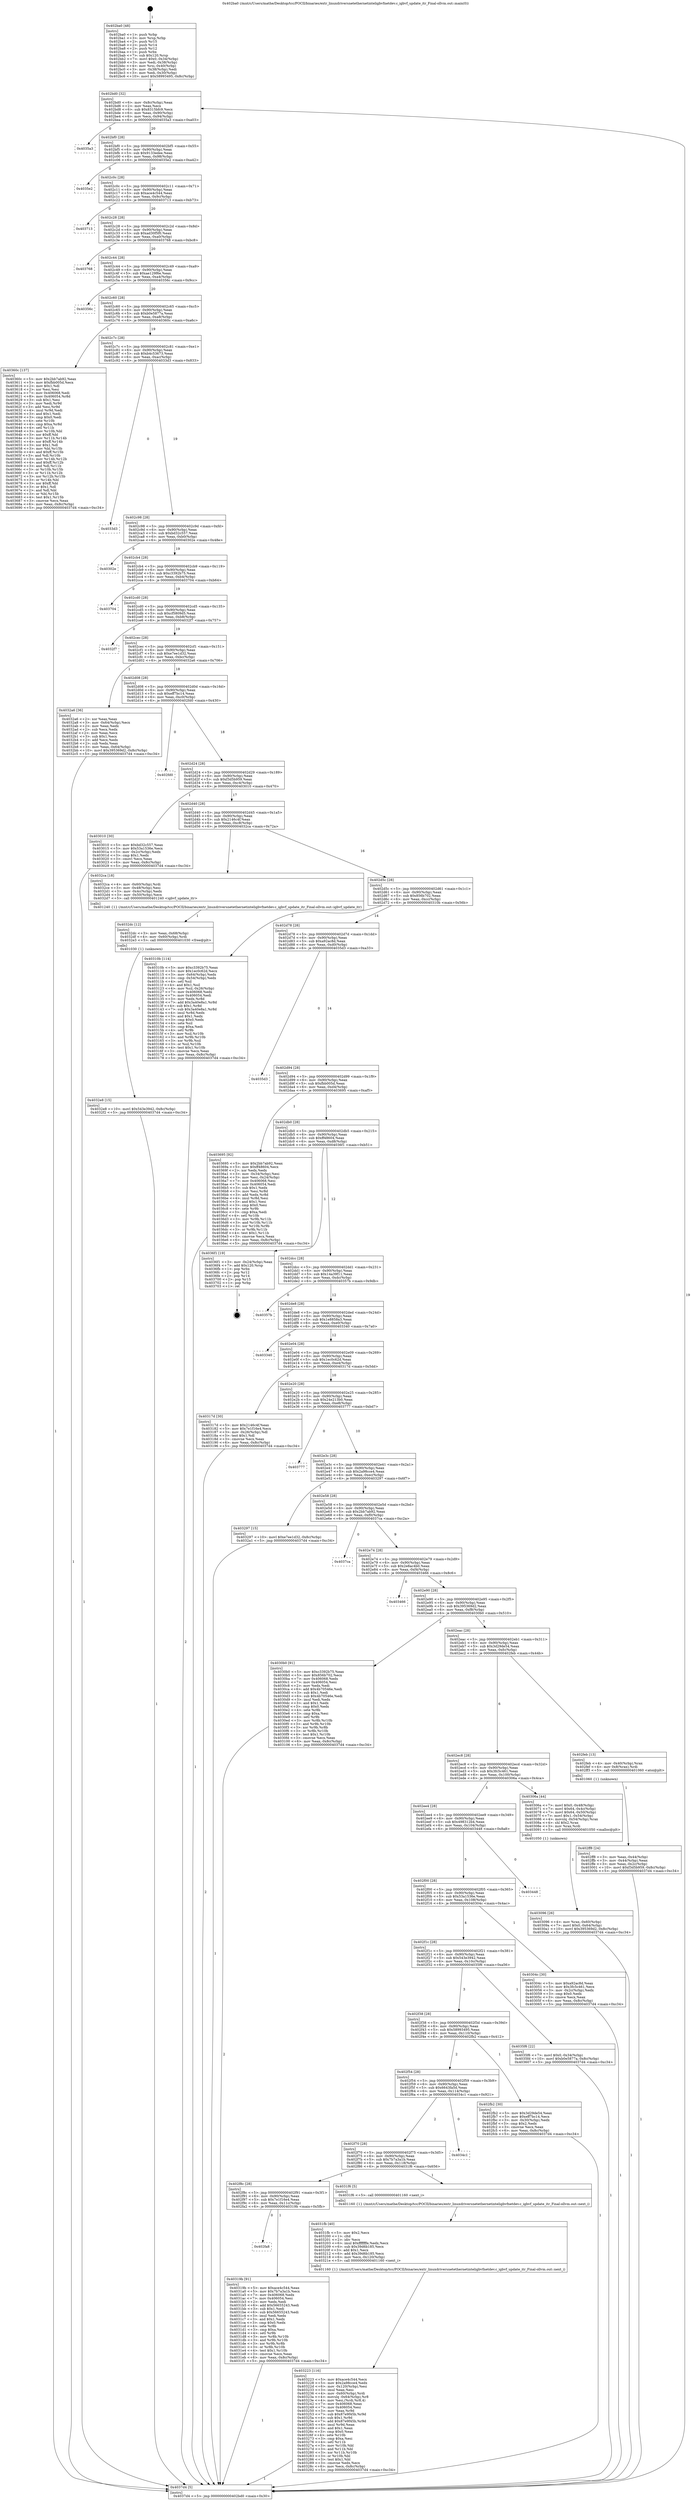digraph "0x402ba0" {
  label = "0x402ba0 (/mnt/c/Users/mathe/Desktop/tcc/POCII/binaries/extr_linuxdriversnetethernetinteligbvfnetdev.c_igbvf_update_itr_Final-ollvm.out::main(0))"
  labelloc = "t"
  node[shape=record]

  Entry [label="",width=0.3,height=0.3,shape=circle,fillcolor=black,style=filled]
  "0x402bd0" [label="{
     0x402bd0 [32]\l
     | [instrs]\l
     &nbsp;&nbsp;0x402bd0 \<+6\>: mov -0x8c(%rbp),%eax\l
     &nbsp;&nbsp;0x402bd6 \<+2\>: mov %eax,%ecx\l
     &nbsp;&nbsp;0x402bd8 \<+6\>: sub $0x8315bfc9,%ecx\l
     &nbsp;&nbsp;0x402bde \<+6\>: mov %eax,-0x90(%rbp)\l
     &nbsp;&nbsp;0x402be4 \<+6\>: mov %ecx,-0x94(%rbp)\l
     &nbsp;&nbsp;0x402bea \<+6\>: je 00000000004035a3 \<main+0xa03\>\l
  }"]
  "0x4035a3" [label="{
     0x4035a3\l
  }", style=dashed]
  "0x402bf0" [label="{
     0x402bf0 [28]\l
     | [instrs]\l
     &nbsp;&nbsp;0x402bf0 \<+5\>: jmp 0000000000402bf5 \<main+0x55\>\l
     &nbsp;&nbsp;0x402bf5 \<+6\>: mov -0x90(%rbp),%eax\l
     &nbsp;&nbsp;0x402bfb \<+5\>: sub $0x9133edee,%eax\l
     &nbsp;&nbsp;0x402c00 \<+6\>: mov %eax,-0x98(%rbp)\l
     &nbsp;&nbsp;0x402c06 \<+6\>: je 00000000004035e2 \<main+0xa42\>\l
  }"]
  Exit [label="",width=0.3,height=0.3,shape=circle,fillcolor=black,style=filled,peripheries=2]
  "0x4035e2" [label="{
     0x4035e2\l
  }", style=dashed]
  "0x402c0c" [label="{
     0x402c0c [28]\l
     | [instrs]\l
     &nbsp;&nbsp;0x402c0c \<+5\>: jmp 0000000000402c11 \<main+0x71\>\l
     &nbsp;&nbsp;0x402c11 \<+6\>: mov -0x90(%rbp),%eax\l
     &nbsp;&nbsp;0x402c17 \<+5\>: sub $0xace4c544,%eax\l
     &nbsp;&nbsp;0x402c1c \<+6\>: mov %eax,-0x9c(%rbp)\l
     &nbsp;&nbsp;0x402c22 \<+6\>: je 0000000000403713 \<main+0xb73\>\l
  }"]
  "0x4032e8" [label="{
     0x4032e8 [15]\l
     | [instrs]\l
     &nbsp;&nbsp;0x4032e8 \<+10\>: movl $0x543e3942,-0x8c(%rbp)\l
     &nbsp;&nbsp;0x4032f2 \<+5\>: jmp 00000000004037d4 \<main+0xc34\>\l
  }"]
  "0x403713" [label="{
     0x403713\l
  }", style=dashed]
  "0x402c28" [label="{
     0x402c28 [28]\l
     | [instrs]\l
     &nbsp;&nbsp;0x402c28 \<+5\>: jmp 0000000000402c2d \<main+0x8d\>\l
     &nbsp;&nbsp;0x402c2d \<+6\>: mov -0x90(%rbp),%eax\l
     &nbsp;&nbsp;0x402c33 \<+5\>: sub $0xad30f5f0,%eax\l
     &nbsp;&nbsp;0x402c38 \<+6\>: mov %eax,-0xa0(%rbp)\l
     &nbsp;&nbsp;0x402c3e \<+6\>: je 0000000000403768 \<main+0xbc8\>\l
  }"]
  "0x4032dc" [label="{
     0x4032dc [12]\l
     | [instrs]\l
     &nbsp;&nbsp;0x4032dc \<+3\>: mov %eax,-0x68(%rbp)\l
     &nbsp;&nbsp;0x4032df \<+4\>: mov -0x60(%rbp),%rdi\l
     &nbsp;&nbsp;0x4032e3 \<+5\>: call 0000000000401030 \<free@plt\>\l
     | [calls]\l
     &nbsp;&nbsp;0x401030 \{1\} (unknown)\l
  }"]
  "0x403768" [label="{
     0x403768\l
  }", style=dashed]
  "0x402c44" [label="{
     0x402c44 [28]\l
     | [instrs]\l
     &nbsp;&nbsp;0x402c44 \<+5\>: jmp 0000000000402c49 \<main+0xa9\>\l
     &nbsp;&nbsp;0x402c49 \<+6\>: mov -0x90(%rbp),%eax\l
     &nbsp;&nbsp;0x402c4f \<+5\>: sub $0xae129f6e,%eax\l
     &nbsp;&nbsp;0x402c54 \<+6\>: mov %eax,-0xa4(%rbp)\l
     &nbsp;&nbsp;0x402c5a \<+6\>: je 000000000040356c \<main+0x9cc\>\l
  }"]
  "0x403223" [label="{
     0x403223 [116]\l
     | [instrs]\l
     &nbsp;&nbsp;0x403223 \<+5\>: mov $0xace4c544,%ecx\l
     &nbsp;&nbsp;0x403228 \<+5\>: mov $0x2a98cce4,%edx\l
     &nbsp;&nbsp;0x40322d \<+6\>: mov -0x120(%rbp),%esi\l
     &nbsp;&nbsp;0x403233 \<+3\>: imul %eax,%esi\l
     &nbsp;&nbsp;0x403236 \<+4\>: mov -0x60(%rbp),%rdi\l
     &nbsp;&nbsp;0x40323a \<+4\>: movslq -0x64(%rbp),%r8\l
     &nbsp;&nbsp;0x40323e \<+4\>: mov %esi,(%rdi,%r8,4)\l
     &nbsp;&nbsp;0x403242 \<+7\>: mov 0x406068,%eax\l
     &nbsp;&nbsp;0x403249 \<+7\>: mov 0x406054,%esi\l
     &nbsp;&nbsp;0x403250 \<+3\>: mov %eax,%r9d\l
     &nbsp;&nbsp;0x403253 \<+7\>: sub $0x87e9f45b,%r9d\l
     &nbsp;&nbsp;0x40325a \<+4\>: sub $0x1,%r9d\l
     &nbsp;&nbsp;0x40325e \<+7\>: add $0x87e9f45b,%r9d\l
     &nbsp;&nbsp;0x403265 \<+4\>: imul %r9d,%eax\l
     &nbsp;&nbsp;0x403269 \<+3\>: and $0x1,%eax\l
     &nbsp;&nbsp;0x40326c \<+3\>: cmp $0x0,%eax\l
     &nbsp;&nbsp;0x40326f \<+4\>: sete %r10b\l
     &nbsp;&nbsp;0x403273 \<+3\>: cmp $0xa,%esi\l
     &nbsp;&nbsp;0x403276 \<+4\>: setl %r11b\l
     &nbsp;&nbsp;0x40327a \<+3\>: mov %r10b,%bl\l
     &nbsp;&nbsp;0x40327d \<+3\>: and %r11b,%bl\l
     &nbsp;&nbsp;0x403280 \<+3\>: xor %r11b,%r10b\l
     &nbsp;&nbsp;0x403283 \<+3\>: or %r10b,%bl\l
     &nbsp;&nbsp;0x403286 \<+3\>: test $0x1,%bl\l
     &nbsp;&nbsp;0x403289 \<+3\>: cmovne %edx,%ecx\l
     &nbsp;&nbsp;0x40328c \<+6\>: mov %ecx,-0x8c(%rbp)\l
     &nbsp;&nbsp;0x403292 \<+5\>: jmp 00000000004037d4 \<main+0xc34\>\l
  }"]
  "0x40356c" [label="{
     0x40356c\l
  }", style=dashed]
  "0x402c60" [label="{
     0x402c60 [28]\l
     | [instrs]\l
     &nbsp;&nbsp;0x402c60 \<+5\>: jmp 0000000000402c65 \<main+0xc5\>\l
     &nbsp;&nbsp;0x402c65 \<+6\>: mov -0x90(%rbp),%eax\l
     &nbsp;&nbsp;0x402c6b \<+5\>: sub $0xb0e5877a,%eax\l
     &nbsp;&nbsp;0x402c70 \<+6\>: mov %eax,-0xa8(%rbp)\l
     &nbsp;&nbsp;0x402c76 \<+6\>: je 000000000040360c \<main+0xa6c\>\l
  }"]
  "0x4031fb" [label="{
     0x4031fb [40]\l
     | [instrs]\l
     &nbsp;&nbsp;0x4031fb \<+5\>: mov $0x2,%ecx\l
     &nbsp;&nbsp;0x403200 \<+1\>: cltd\l
     &nbsp;&nbsp;0x403201 \<+2\>: idiv %ecx\l
     &nbsp;&nbsp;0x403203 \<+6\>: imul $0xfffffffe,%edx,%ecx\l
     &nbsp;&nbsp;0x403209 \<+6\>: sub $0x39d6b185,%ecx\l
     &nbsp;&nbsp;0x40320f \<+3\>: add $0x1,%ecx\l
     &nbsp;&nbsp;0x403212 \<+6\>: add $0x39d6b185,%ecx\l
     &nbsp;&nbsp;0x403218 \<+6\>: mov %ecx,-0x120(%rbp)\l
     &nbsp;&nbsp;0x40321e \<+5\>: call 0000000000401160 \<next_i\>\l
     | [calls]\l
     &nbsp;&nbsp;0x401160 \{1\} (/mnt/c/Users/mathe/Desktop/tcc/POCII/binaries/extr_linuxdriversnetethernetinteligbvfnetdev.c_igbvf_update_itr_Final-ollvm.out::next_i)\l
  }"]
  "0x40360c" [label="{
     0x40360c [137]\l
     | [instrs]\l
     &nbsp;&nbsp;0x40360c \<+5\>: mov $0x2bb7ab92,%eax\l
     &nbsp;&nbsp;0x403611 \<+5\>: mov $0xfbb005d,%ecx\l
     &nbsp;&nbsp;0x403616 \<+2\>: mov $0x1,%dl\l
     &nbsp;&nbsp;0x403618 \<+2\>: xor %esi,%esi\l
     &nbsp;&nbsp;0x40361a \<+7\>: mov 0x406068,%edi\l
     &nbsp;&nbsp;0x403621 \<+8\>: mov 0x406054,%r8d\l
     &nbsp;&nbsp;0x403629 \<+3\>: sub $0x1,%esi\l
     &nbsp;&nbsp;0x40362c \<+3\>: mov %edi,%r9d\l
     &nbsp;&nbsp;0x40362f \<+3\>: add %esi,%r9d\l
     &nbsp;&nbsp;0x403632 \<+4\>: imul %r9d,%edi\l
     &nbsp;&nbsp;0x403636 \<+3\>: and $0x1,%edi\l
     &nbsp;&nbsp;0x403639 \<+3\>: cmp $0x0,%edi\l
     &nbsp;&nbsp;0x40363c \<+4\>: sete %r10b\l
     &nbsp;&nbsp;0x403640 \<+4\>: cmp $0xa,%r8d\l
     &nbsp;&nbsp;0x403644 \<+4\>: setl %r11b\l
     &nbsp;&nbsp;0x403648 \<+3\>: mov %r10b,%bl\l
     &nbsp;&nbsp;0x40364b \<+3\>: xor $0xff,%bl\l
     &nbsp;&nbsp;0x40364e \<+3\>: mov %r11b,%r14b\l
     &nbsp;&nbsp;0x403651 \<+4\>: xor $0xff,%r14b\l
     &nbsp;&nbsp;0x403655 \<+3\>: xor $0x1,%dl\l
     &nbsp;&nbsp;0x403658 \<+3\>: mov %bl,%r15b\l
     &nbsp;&nbsp;0x40365b \<+4\>: and $0xff,%r15b\l
     &nbsp;&nbsp;0x40365f \<+3\>: and %dl,%r10b\l
     &nbsp;&nbsp;0x403662 \<+3\>: mov %r14b,%r12b\l
     &nbsp;&nbsp;0x403665 \<+4\>: and $0xff,%r12b\l
     &nbsp;&nbsp;0x403669 \<+3\>: and %dl,%r11b\l
     &nbsp;&nbsp;0x40366c \<+3\>: or %r10b,%r15b\l
     &nbsp;&nbsp;0x40366f \<+3\>: or %r11b,%r12b\l
     &nbsp;&nbsp;0x403672 \<+3\>: xor %r12b,%r15b\l
     &nbsp;&nbsp;0x403675 \<+3\>: or %r14b,%bl\l
     &nbsp;&nbsp;0x403678 \<+3\>: xor $0xff,%bl\l
     &nbsp;&nbsp;0x40367b \<+3\>: or $0x1,%dl\l
     &nbsp;&nbsp;0x40367e \<+2\>: and %dl,%bl\l
     &nbsp;&nbsp;0x403680 \<+3\>: or %bl,%r15b\l
     &nbsp;&nbsp;0x403683 \<+4\>: test $0x1,%r15b\l
     &nbsp;&nbsp;0x403687 \<+3\>: cmovne %ecx,%eax\l
     &nbsp;&nbsp;0x40368a \<+6\>: mov %eax,-0x8c(%rbp)\l
     &nbsp;&nbsp;0x403690 \<+5\>: jmp 00000000004037d4 \<main+0xc34\>\l
  }"]
  "0x402c7c" [label="{
     0x402c7c [28]\l
     | [instrs]\l
     &nbsp;&nbsp;0x402c7c \<+5\>: jmp 0000000000402c81 \<main+0xe1\>\l
     &nbsp;&nbsp;0x402c81 \<+6\>: mov -0x90(%rbp),%eax\l
     &nbsp;&nbsp;0x402c87 \<+5\>: sub $0xb4c53673,%eax\l
     &nbsp;&nbsp;0x402c8c \<+6\>: mov %eax,-0xac(%rbp)\l
     &nbsp;&nbsp;0x402c92 \<+6\>: je 00000000004033d3 \<main+0x833\>\l
  }"]
  "0x402fa8" [label="{
     0x402fa8\l
  }", style=dashed]
  "0x4033d3" [label="{
     0x4033d3\l
  }", style=dashed]
  "0x402c98" [label="{
     0x402c98 [28]\l
     | [instrs]\l
     &nbsp;&nbsp;0x402c98 \<+5\>: jmp 0000000000402c9d \<main+0xfd\>\l
     &nbsp;&nbsp;0x402c9d \<+6\>: mov -0x90(%rbp),%eax\l
     &nbsp;&nbsp;0x402ca3 \<+5\>: sub $0xbd32c557,%eax\l
     &nbsp;&nbsp;0x402ca8 \<+6\>: mov %eax,-0xb0(%rbp)\l
     &nbsp;&nbsp;0x402cae \<+6\>: je 000000000040302e \<main+0x48e\>\l
  }"]
  "0x40319b" [label="{
     0x40319b [91]\l
     | [instrs]\l
     &nbsp;&nbsp;0x40319b \<+5\>: mov $0xace4c544,%eax\l
     &nbsp;&nbsp;0x4031a0 \<+5\>: mov $0x7b7a3a1b,%ecx\l
     &nbsp;&nbsp;0x4031a5 \<+7\>: mov 0x406068,%edx\l
     &nbsp;&nbsp;0x4031ac \<+7\>: mov 0x406054,%esi\l
     &nbsp;&nbsp;0x4031b3 \<+2\>: mov %edx,%edi\l
     &nbsp;&nbsp;0x4031b5 \<+6\>: add $0x56655243,%edi\l
     &nbsp;&nbsp;0x4031bb \<+3\>: sub $0x1,%edi\l
     &nbsp;&nbsp;0x4031be \<+6\>: sub $0x56655243,%edi\l
     &nbsp;&nbsp;0x4031c4 \<+3\>: imul %edi,%edx\l
     &nbsp;&nbsp;0x4031c7 \<+3\>: and $0x1,%edx\l
     &nbsp;&nbsp;0x4031ca \<+3\>: cmp $0x0,%edx\l
     &nbsp;&nbsp;0x4031cd \<+4\>: sete %r8b\l
     &nbsp;&nbsp;0x4031d1 \<+3\>: cmp $0xa,%esi\l
     &nbsp;&nbsp;0x4031d4 \<+4\>: setl %r9b\l
     &nbsp;&nbsp;0x4031d8 \<+3\>: mov %r8b,%r10b\l
     &nbsp;&nbsp;0x4031db \<+3\>: and %r9b,%r10b\l
     &nbsp;&nbsp;0x4031de \<+3\>: xor %r9b,%r8b\l
     &nbsp;&nbsp;0x4031e1 \<+3\>: or %r8b,%r10b\l
     &nbsp;&nbsp;0x4031e4 \<+4\>: test $0x1,%r10b\l
     &nbsp;&nbsp;0x4031e8 \<+3\>: cmovne %ecx,%eax\l
     &nbsp;&nbsp;0x4031eb \<+6\>: mov %eax,-0x8c(%rbp)\l
     &nbsp;&nbsp;0x4031f1 \<+5\>: jmp 00000000004037d4 \<main+0xc34\>\l
  }"]
  "0x40302e" [label="{
     0x40302e\l
  }", style=dashed]
  "0x402cb4" [label="{
     0x402cb4 [28]\l
     | [instrs]\l
     &nbsp;&nbsp;0x402cb4 \<+5\>: jmp 0000000000402cb9 \<main+0x119\>\l
     &nbsp;&nbsp;0x402cb9 \<+6\>: mov -0x90(%rbp),%eax\l
     &nbsp;&nbsp;0x402cbf \<+5\>: sub $0xc3392b75,%eax\l
     &nbsp;&nbsp;0x402cc4 \<+6\>: mov %eax,-0xb4(%rbp)\l
     &nbsp;&nbsp;0x402cca \<+6\>: je 0000000000403704 \<main+0xb64\>\l
  }"]
  "0x402f8c" [label="{
     0x402f8c [28]\l
     | [instrs]\l
     &nbsp;&nbsp;0x402f8c \<+5\>: jmp 0000000000402f91 \<main+0x3f1\>\l
     &nbsp;&nbsp;0x402f91 \<+6\>: mov -0x90(%rbp),%eax\l
     &nbsp;&nbsp;0x402f97 \<+5\>: sub $0x7e1f16e4,%eax\l
     &nbsp;&nbsp;0x402f9c \<+6\>: mov %eax,-0x11c(%rbp)\l
     &nbsp;&nbsp;0x402fa2 \<+6\>: je 000000000040319b \<main+0x5fb\>\l
  }"]
  "0x403704" [label="{
     0x403704\l
  }", style=dashed]
  "0x402cd0" [label="{
     0x402cd0 [28]\l
     | [instrs]\l
     &nbsp;&nbsp;0x402cd0 \<+5\>: jmp 0000000000402cd5 \<main+0x135\>\l
     &nbsp;&nbsp;0x402cd5 \<+6\>: mov -0x90(%rbp),%eax\l
     &nbsp;&nbsp;0x402cdb \<+5\>: sub $0xcf5809d5,%eax\l
     &nbsp;&nbsp;0x402ce0 \<+6\>: mov %eax,-0xb8(%rbp)\l
     &nbsp;&nbsp;0x402ce6 \<+6\>: je 00000000004032f7 \<main+0x757\>\l
  }"]
  "0x4031f6" [label="{
     0x4031f6 [5]\l
     | [instrs]\l
     &nbsp;&nbsp;0x4031f6 \<+5\>: call 0000000000401160 \<next_i\>\l
     | [calls]\l
     &nbsp;&nbsp;0x401160 \{1\} (/mnt/c/Users/mathe/Desktop/tcc/POCII/binaries/extr_linuxdriversnetethernetinteligbvfnetdev.c_igbvf_update_itr_Final-ollvm.out::next_i)\l
  }"]
  "0x4032f7" [label="{
     0x4032f7\l
  }", style=dashed]
  "0x402cec" [label="{
     0x402cec [28]\l
     | [instrs]\l
     &nbsp;&nbsp;0x402cec \<+5\>: jmp 0000000000402cf1 \<main+0x151\>\l
     &nbsp;&nbsp;0x402cf1 \<+6\>: mov -0x90(%rbp),%eax\l
     &nbsp;&nbsp;0x402cf7 \<+5\>: sub $0xe7ee1d32,%eax\l
     &nbsp;&nbsp;0x402cfc \<+6\>: mov %eax,-0xbc(%rbp)\l
     &nbsp;&nbsp;0x402d02 \<+6\>: je 00000000004032a6 \<main+0x706\>\l
  }"]
  "0x402f70" [label="{
     0x402f70 [28]\l
     | [instrs]\l
     &nbsp;&nbsp;0x402f70 \<+5\>: jmp 0000000000402f75 \<main+0x3d5\>\l
     &nbsp;&nbsp;0x402f75 \<+6\>: mov -0x90(%rbp),%eax\l
     &nbsp;&nbsp;0x402f7b \<+5\>: sub $0x7b7a3a1b,%eax\l
     &nbsp;&nbsp;0x402f80 \<+6\>: mov %eax,-0x118(%rbp)\l
     &nbsp;&nbsp;0x402f86 \<+6\>: je 00000000004031f6 \<main+0x656\>\l
  }"]
  "0x4032a6" [label="{
     0x4032a6 [36]\l
     | [instrs]\l
     &nbsp;&nbsp;0x4032a6 \<+2\>: xor %eax,%eax\l
     &nbsp;&nbsp;0x4032a8 \<+3\>: mov -0x64(%rbp),%ecx\l
     &nbsp;&nbsp;0x4032ab \<+2\>: mov %eax,%edx\l
     &nbsp;&nbsp;0x4032ad \<+2\>: sub %ecx,%edx\l
     &nbsp;&nbsp;0x4032af \<+2\>: mov %eax,%ecx\l
     &nbsp;&nbsp;0x4032b1 \<+3\>: sub $0x1,%ecx\l
     &nbsp;&nbsp;0x4032b4 \<+2\>: add %ecx,%edx\l
     &nbsp;&nbsp;0x4032b6 \<+2\>: sub %edx,%eax\l
     &nbsp;&nbsp;0x4032b8 \<+3\>: mov %eax,-0x64(%rbp)\l
     &nbsp;&nbsp;0x4032bb \<+10\>: movl $0x395369d2,-0x8c(%rbp)\l
     &nbsp;&nbsp;0x4032c5 \<+5\>: jmp 00000000004037d4 \<main+0xc34\>\l
  }"]
  "0x402d08" [label="{
     0x402d08 [28]\l
     | [instrs]\l
     &nbsp;&nbsp;0x402d08 \<+5\>: jmp 0000000000402d0d \<main+0x16d\>\l
     &nbsp;&nbsp;0x402d0d \<+6\>: mov -0x90(%rbp),%eax\l
     &nbsp;&nbsp;0x402d13 \<+5\>: sub $0xeff7bc14,%eax\l
     &nbsp;&nbsp;0x402d18 \<+6\>: mov %eax,-0xc0(%rbp)\l
     &nbsp;&nbsp;0x402d1e \<+6\>: je 0000000000402fd0 \<main+0x430\>\l
  }"]
  "0x4034c1" [label="{
     0x4034c1\l
  }", style=dashed]
  "0x402fd0" [label="{
     0x402fd0\l
  }", style=dashed]
  "0x402d24" [label="{
     0x402d24 [28]\l
     | [instrs]\l
     &nbsp;&nbsp;0x402d24 \<+5\>: jmp 0000000000402d29 \<main+0x189\>\l
     &nbsp;&nbsp;0x402d29 \<+6\>: mov -0x90(%rbp),%eax\l
     &nbsp;&nbsp;0x402d2f \<+5\>: sub $0xf3d5b959,%eax\l
     &nbsp;&nbsp;0x402d34 \<+6\>: mov %eax,-0xc4(%rbp)\l
     &nbsp;&nbsp;0x402d3a \<+6\>: je 0000000000403010 \<main+0x470\>\l
  }"]
  "0x403096" [label="{
     0x403096 [26]\l
     | [instrs]\l
     &nbsp;&nbsp;0x403096 \<+4\>: mov %rax,-0x60(%rbp)\l
     &nbsp;&nbsp;0x40309a \<+7\>: movl $0x0,-0x64(%rbp)\l
     &nbsp;&nbsp;0x4030a1 \<+10\>: movl $0x395369d2,-0x8c(%rbp)\l
     &nbsp;&nbsp;0x4030ab \<+5\>: jmp 00000000004037d4 \<main+0xc34\>\l
  }"]
  "0x403010" [label="{
     0x403010 [30]\l
     | [instrs]\l
     &nbsp;&nbsp;0x403010 \<+5\>: mov $0xbd32c557,%eax\l
     &nbsp;&nbsp;0x403015 \<+5\>: mov $0x53a1536e,%ecx\l
     &nbsp;&nbsp;0x40301a \<+3\>: mov -0x2c(%rbp),%edx\l
     &nbsp;&nbsp;0x40301d \<+3\>: cmp $0x1,%edx\l
     &nbsp;&nbsp;0x403020 \<+3\>: cmovl %ecx,%eax\l
     &nbsp;&nbsp;0x403023 \<+6\>: mov %eax,-0x8c(%rbp)\l
     &nbsp;&nbsp;0x403029 \<+5\>: jmp 00000000004037d4 \<main+0xc34\>\l
  }"]
  "0x402d40" [label="{
     0x402d40 [28]\l
     | [instrs]\l
     &nbsp;&nbsp;0x402d40 \<+5\>: jmp 0000000000402d45 \<main+0x1a5\>\l
     &nbsp;&nbsp;0x402d45 \<+6\>: mov -0x90(%rbp),%eax\l
     &nbsp;&nbsp;0x402d4b \<+5\>: sub $0x2146c4f,%eax\l
     &nbsp;&nbsp;0x402d50 \<+6\>: mov %eax,-0xc8(%rbp)\l
     &nbsp;&nbsp;0x402d56 \<+6\>: je 00000000004032ca \<main+0x72a\>\l
  }"]
  "0x402ff8" [label="{
     0x402ff8 [24]\l
     | [instrs]\l
     &nbsp;&nbsp;0x402ff8 \<+3\>: mov %eax,-0x44(%rbp)\l
     &nbsp;&nbsp;0x402ffb \<+3\>: mov -0x44(%rbp),%eax\l
     &nbsp;&nbsp;0x402ffe \<+3\>: mov %eax,-0x2c(%rbp)\l
     &nbsp;&nbsp;0x403001 \<+10\>: movl $0xf3d5b959,-0x8c(%rbp)\l
     &nbsp;&nbsp;0x40300b \<+5\>: jmp 00000000004037d4 \<main+0xc34\>\l
  }"]
  "0x4032ca" [label="{
     0x4032ca [18]\l
     | [instrs]\l
     &nbsp;&nbsp;0x4032ca \<+4\>: mov -0x60(%rbp),%rdi\l
     &nbsp;&nbsp;0x4032ce \<+3\>: mov -0x48(%rbp),%esi\l
     &nbsp;&nbsp;0x4032d1 \<+3\>: mov -0x4c(%rbp),%edx\l
     &nbsp;&nbsp;0x4032d4 \<+3\>: mov -0x50(%rbp),%ecx\l
     &nbsp;&nbsp;0x4032d7 \<+5\>: call 0000000000401240 \<igbvf_update_itr\>\l
     | [calls]\l
     &nbsp;&nbsp;0x401240 \{1\} (/mnt/c/Users/mathe/Desktop/tcc/POCII/binaries/extr_linuxdriversnetethernetinteligbvfnetdev.c_igbvf_update_itr_Final-ollvm.out::igbvf_update_itr)\l
  }"]
  "0x402d5c" [label="{
     0x402d5c [28]\l
     | [instrs]\l
     &nbsp;&nbsp;0x402d5c \<+5\>: jmp 0000000000402d61 \<main+0x1c1\>\l
     &nbsp;&nbsp;0x402d61 \<+6\>: mov -0x90(%rbp),%eax\l
     &nbsp;&nbsp;0x402d67 \<+5\>: sub $0x856b702,%eax\l
     &nbsp;&nbsp;0x402d6c \<+6\>: mov %eax,-0xcc(%rbp)\l
     &nbsp;&nbsp;0x402d72 \<+6\>: je 000000000040310b \<main+0x56b\>\l
  }"]
  "0x402ba0" [label="{
     0x402ba0 [48]\l
     | [instrs]\l
     &nbsp;&nbsp;0x402ba0 \<+1\>: push %rbp\l
     &nbsp;&nbsp;0x402ba1 \<+3\>: mov %rsp,%rbp\l
     &nbsp;&nbsp;0x402ba4 \<+2\>: push %r15\l
     &nbsp;&nbsp;0x402ba6 \<+2\>: push %r14\l
     &nbsp;&nbsp;0x402ba8 \<+2\>: push %r12\l
     &nbsp;&nbsp;0x402baa \<+1\>: push %rbx\l
     &nbsp;&nbsp;0x402bab \<+7\>: sub $0x120,%rsp\l
     &nbsp;&nbsp;0x402bb2 \<+7\>: movl $0x0,-0x34(%rbp)\l
     &nbsp;&nbsp;0x402bb9 \<+3\>: mov %edi,-0x38(%rbp)\l
     &nbsp;&nbsp;0x402bbc \<+4\>: mov %rsi,-0x40(%rbp)\l
     &nbsp;&nbsp;0x402bc0 \<+3\>: mov -0x38(%rbp),%edi\l
     &nbsp;&nbsp;0x402bc3 \<+3\>: mov %edi,-0x30(%rbp)\l
     &nbsp;&nbsp;0x402bc6 \<+10\>: movl $0x58993495,-0x8c(%rbp)\l
  }"]
  "0x40310b" [label="{
     0x40310b [114]\l
     | [instrs]\l
     &nbsp;&nbsp;0x40310b \<+5\>: mov $0xc3392b75,%eax\l
     &nbsp;&nbsp;0x403110 \<+5\>: mov $0x1ec0c62d,%ecx\l
     &nbsp;&nbsp;0x403115 \<+3\>: mov -0x64(%rbp),%edx\l
     &nbsp;&nbsp;0x403118 \<+3\>: cmp -0x54(%rbp),%edx\l
     &nbsp;&nbsp;0x40311b \<+4\>: setl %sil\l
     &nbsp;&nbsp;0x40311f \<+4\>: and $0x1,%sil\l
     &nbsp;&nbsp;0x403123 \<+4\>: mov %sil,-0x26(%rbp)\l
     &nbsp;&nbsp;0x403127 \<+7\>: mov 0x406068,%edx\l
     &nbsp;&nbsp;0x40312e \<+7\>: mov 0x406054,%edi\l
     &nbsp;&nbsp;0x403135 \<+3\>: mov %edx,%r8d\l
     &nbsp;&nbsp;0x403138 \<+7\>: add $0x3a40e8a1,%r8d\l
     &nbsp;&nbsp;0x40313f \<+4\>: sub $0x1,%r8d\l
     &nbsp;&nbsp;0x403143 \<+7\>: sub $0x3a40e8a1,%r8d\l
     &nbsp;&nbsp;0x40314a \<+4\>: imul %r8d,%edx\l
     &nbsp;&nbsp;0x40314e \<+3\>: and $0x1,%edx\l
     &nbsp;&nbsp;0x403151 \<+3\>: cmp $0x0,%edx\l
     &nbsp;&nbsp;0x403154 \<+4\>: sete %sil\l
     &nbsp;&nbsp;0x403158 \<+3\>: cmp $0xa,%edi\l
     &nbsp;&nbsp;0x40315b \<+4\>: setl %r9b\l
     &nbsp;&nbsp;0x40315f \<+3\>: mov %sil,%r10b\l
     &nbsp;&nbsp;0x403162 \<+3\>: and %r9b,%r10b\l
     &nbsp;&nbsp;0x403165 \<+3\>: xor %r9b,%sil\l
     &nbsp;&nbsp;0x403168 \<+3\>: or %sil,%r10b\l
     &nbsp;&nbsp;0x40316b \<+4\>: test $0x1,%r10b\l
     &nbsp;&nbsp;0x40316f \<+3\>: cmovne %ecx,%eax\l
     &nbsp;&nbsp;0x403172 \<+6\>: mov %eax,-0x8c(%rbp)\l
     &nbsp;&nbsp;0x403178 \<+5\>: jmp 00000000004037d4 \<main+0xc34\>\l
  }"]
  "0x402d78" [label="{
     0x402d78 [28]\l
     | [instrs]\l
     &nbsp;&nbsp;0x402d78 \<+5\>: jmp 0000000000402d7d \<main+0x1dd\>\l
     &nbsp;&nbsp;0x402d7d \<+6\>: mov -0x90(%rbp),%eax\l
     &nbsp;&nbsp;0x402d83 \<+5\>: sub $0xa92ac8d,%eax\l
     &nbsp;&nbsp;0x402d88 \<+6\>: mov %eax,-0xd0(%rbp)\l
     &nbsp;&nbsp;0x402d8e \<+6\>: je 00000000004035d3 \<main+0xa33\>\l
  }"]
  "0x4037d4" [label="{
     0x4037d4 [5]\l
     | [instrs]\l
     &nbsp;&nbsp;0x4037d4 \<+5\>: jmp 0000000000402bd0 \<main+0x30\>\l
  }"]
  "0x4035d3" [label="{
     0x4035d3\l
  }", style=dashed]
  "0x402d94" [label="{
     0x402d94 [28]\l
     | [instrs]\l
     &nbsp;&nbsp;0x402d94 \<+5\>: jmp 0000000000402d99 \<main+0x1f9\>\l
     &nbsp;&nbsp;0x402d99 \<+6\>: mov -0x90(%rbp),%eax\l
     &nbsp;&nbsp;0x402d9f \<+5\>: sub $0xfbb005d,%eax\l
     &nbsp;&nbsp;0x402da4 \<+6\>: mov %eax,-0xd4(%rbp)\l
     &nbsp;&nbsp;0x402daa \<+6\>: je 0000000000403695 \<main+0xaf5\>\l
  }"]
  "0x402f54" [label="{
     0x402f54 [28]\l
     | [instrs]\l
     &nbsp;&nbsp;0x402f54 \<+5\>: jmp 0000000000402f59 \<main+0x3b9\>\l
     &nbsp;&nbsp;0x402f59 \<+6\>: mov -0x90(%rbp),%eax\l
     &nbsp;&nbsp;0x402f5f \<+5\>: sub $0x6643fa5d,%eax\l
     &nbsp;&nbsp;0x402f64 \<+6\>: mov %eax,-0x114(%rbp)\l
     &nbsp;&nbsp;0x402f6a \<+6\>: je 00000000004034c1 \<main+0x921\>\l
  }"]
  "0x403695" [label="{
     0x403695 [92]\l
     | [instrs]\l
     &nbsp;&nbsp;0x403695 \<+5\>: mov $0x2bb7ab92,%eax\l
     &nbsp;&nbsp;0x40369a \<+5\>: mov $0xff48604,%ecx\l
     &nbsp;&nbsp;0x40369f \<+2\>: xor %edx,%edx\l
     &nbsp;&nbsp;0x4036a1 \<+3\>: mov -0x34(%rbp),%esi\l
     &nbsp;&nbsp;0x4036a4 \<+3\>: mov %esi,-0x24(%rbp)\l
     &nbsp;&nbsp;0x4036a7 \<+7\>: mov 0x406068,%esi\l
     &nbsp;&nbsp;0x4036ae \<+7\>: mov 0x406054,%edi\l
     &nbsp;&nbsp;0x4036b5 \<+3\>: sub $0x1,%edx\l
     &nbsp;&nbsp;0x4036b8 \<+3\>: mov %esi,%r8d\l
     &nbsp;&nbsp;0x4036bb \<+3\>: add %edx,%r8d\l
     &nbsp;&nbsp;0x4036be \<+4\>: imul %r8d,%esi\l
     &nbsp;&nbsp;0x4036c2 \<+3\>: and $0x1,%esi\l
     &nbsp;&nbsp;0x4036c5 \<+3\>: cmp $0x0,%esi\l
     &nbsp;&nbsp;0x4036c8 \<+4\>: sete %r9b\l
     &nbsp;&nbsp;0x4036cc \<+3\>: cmp $0xa,%edi\l
     &nbsp;&nbsp;0x4036cf \<+4\>: setl %r10b\l
     &nbsp;&nbsp;0x4036d3 \<+3\>: mov %r9b,%r11b\l
     &nbsp;&nbsp;0x4036d6 \<+3\>: and %r10b,%r11b\l
     &nbsp;&nbsp;0x4036d9 \<+3\>: xor %r10b,%r9b\l
     &nbsp;&nbsp;0x4036dc \<+3\>: or %r9b,%r11b\l
     &nbsp;&nbsp;0x4036df \<+4\>: test $0x1,%r11b\l
     &nbsp;&nbsp;0x4036e3 \<+3\>: cmovne %ecx,%eax\l
     &nbsp;&nbsp;0x4036e6 \<+6\>: mov %eax,-0x8c(%rbp)\l
     &nbsp;&nbsp;0x4036ec \<+5\>: jmp 00000000004037d4 \<main+0xc34\>\l
  }"]
  "0x402db0" [label="{
     0x402db0 [28]\l
     | [instrs]\l
     &nbsp;&nbsp;0x402db0 \<+5\>: jmp 0000000000402db5 \<main+0x215\>\l
     &nbsp;&nbsp;0x402db5 \<+6\>: mov -0x90(%rbp),%eax\l
     &nbsp;&nbsp;0x402dbb \<+5\>: sub $0xff48604,%eax\l
     &nbsp;&nbsp;0x402dc0 \<+6\>: mov %eax,-0xd8(%rbp)\l
     &nbsp;&nbsp;0x402dc6 \<+6\>: je 00000000004036f1 \<main+0xb51\>\l
  }"]
  "0x402fb2" [label="{
     0x402fb2 [30]\l
     | [instrs]\l
     &nbsp;&nbsp;0x402fb2 \<+5\>: mov $0x3d29de54,%eax\l
     &nbsp;&nbsp;0x402fb7 \<+5\>: mov $0xeff7bc14,%ecx\l
     &nbsp;&nbsp;0x402fbc \<+3\>: mov -0x30(%rbp),%edx\l
     &nbsp;&nbsp;0x402fbf \<+3\>: cmp $0x2,%edx\l
     &nbsp;&nbsp;0x402fc2 \<+3\>: cmovne %ecx,%eax\l
     &nbsp;&nbsp;0x402fc5 \<+6\>: mov %eax,-0x8c(%rbp)\l
     &nbsp;&nbsp;0x402fcb \<+5\>: jmp 00000000004037d4 \<main+0xc34\>\l
  }"]
  "0x4036f1" [label="{
     0x4036f1 [19]\l
     | [instrs]\l
     &nbsp;&nbsp;0x4036f1 \<+3\>: mov -0x24(%rbp),%eax\l
     &nbsp;&nbsp;0x4036f4 \<+7\>: add $0x120,%rsp\l
     &nbsp;&nbsp;0x4036fb \<+1\>: pop %rbx\l
     &nbsp;&nbsp;0x4036fc \<+2\>: pop %r12\l
     &nbsp;&nbsp;0x4036fe \<+2\>: pop %r14\l
     &nbsp;&nbsp;0x403700 \<+2\>: pop %r15\l
     &nbsp;&nbsp;0x403702 \<+1\>: pop %rbp\l
     &nbsp;&nbsp;0x403703 \<+1\>: ret\l
  }"]
  "0x402dcc" [label="{
     0x402dcc [28]\l
     | [instrs]\l
     &nbsp;&nbsp;0x402dcc \<+5\>: jmp 0000000000402dd1 \<main+0x231\>\l
     &nbsp;&nbsp;0x402dd1 \<+6\>: mov -0x90(%rbp),%eax\l
     &nbsp;&nbsp;0x402dd7 \<+5\>: sub $0x14a39f11,%eax\l
     &nbsp;&nbsp;0x402ddc \<+6\>: mov %eax,-0xdc(%rbp)\l
     &nbsp;&nbsp;0x402de2 \<+6\>: je 000000000040357b \<main+0x9db\>\l
  }"]
  "0x402f38" [label="{
     0x402f38 [28]\l
     | [instrs]\l
     &nbsp;&nbsp;0x402f38 \<+5\>: jmp 0000000000402f3d \<main+0x39d\>\l
     &nbsp;&nbsp;0x402f3d \<+6\>: mov -0x90(%rbp),%eax\l
     &nbsp;&nbsp;0x402f43 \<+5\>: sub $0x58993495,%eax\l
     &nbsp;&nbsp;0x402f48 \<+6\>: mov %eax,-0x110(%rbp)\l
     &nbsp;&nbsp;0x402f4e \<+6\>: je 0000000000402fb2 \<main+0x412\>\l
  }"]
  "0x40357b" [label="{
     0x40357b\l
  }", style=dashed]
  "0x402de8" [label="{
     0x402de8 [28]\l
     | [instrs]\l
     &nbsp;&nbsp;0x402de8 \<+5\>: jmp 0000000000402ded \<main+0x24d\>\l
     &nbsp;&nbsp;0x402ded \<+6\>: mov -0x90(%rbp),%eax\l
     &nbsp;&nbsp;0x402df3 \<+5\>: sub $0x1e8858a3,%eax\l
     &nbsp;&nbsp;0x402df8 \<+6\>: mov %eax,-0xe0(%rbp)\l
     &nbsp;&nbsp;0x402dfe \<+6\>: je 0000000000403340 \<main+0x7a0\>\l
  }"]
  "0x4035f6" [label="{
     0x4035f6 [22]\l
     | [instrs]\l
     &nbsp;&nbsp;0x4035f6 \<+7\>: movl $0x0,-0x34(%rbp)\l
     &nbsp;&nbsp;0x4035fd \<+10\>: movl $0xb0e5877a,-0x8c(%rbp)\l
     &nbsp;&nbsp;0x403607 \<+5\>: jmp 00000000004037d4 \<main+0xc34\>\l
  }"]
  "0x403340" [label="{
     0x403340\l
  }", style=dashed]
  "0x402e04" [label="{
     0x402e04 [28]\l
     | [instrs]\l
     &nbsp;&nbsp;0x402e04 \<+5\>: jmp 0000000000402e09 \<main+0x269\>\l
     &nbsp;&nbsp;0x402e09 \<+6\>: mov -0x90(%rbp),%eax\l
     &nbsp;&nbsp;0x402e0f \<+5\>: sub $0x1ec0c62d,%eax\l
     &nbsp;&nbsp;0x402e14 \<+6\>: mov %eax,-0xe4(%rbp)\l
     &nbsp;&nbsp;0x402e1a \<+6\>: je 000000000040317d \<main+0x5dd\>\l
  }"]
  "0x402f1c" [label="{
     0x402f1c [28]\l
     | [instrs]\l
     &nbsp;&nbsp;0x402f1c \<+5\>: jmp 0000000000402f21 \<main+0x381\>\l
     &nbsp;&nbsp;0x402f21 \<+6\>: mov -0x90(%rbp),%eax\l
     &nbsp;&nbsp;0x402f27 \<+5\>: sub $0x543e3942,%eax\l
     &nbsp;&nbsp;0x402f2c \<+6\>: mov %eax,-0x10c(%rbp)\l
     &nbsp;&nbsp;0x402f32 \<+6\>: je 00000000004035f6 \<main+0xa56\>\l
  }"]
  "0x40317d" [label="{
     0x40317d [30]\l
     | [instrs]\l
     &nbsp;&nbsp;0x40317d \<+5\>: mov $0x2146c4f,%eax\l
     &nbsp;&nbsp;0x403182 \<+5\>: mov $0x7e1f16e4,%ecx\l
     &nbsp;&nbsp;0x403187 \<+3\>: mov -0x26(%rbp),%dl\l
     &nbsp;&nbsp;0x40318a \<+3\>: test $0x1,%dl\l
     &nbsp;&nbsp;0x40318d \<+3\>: cmovne %ecx,%eax\l
     &nbsp;&nbsp;0x403190 \<+6\>: mov %eax,-0x8c(%rbp)\l
     &nbsp;&nbsp;0x403196 \<+5\>: jmp 00000000004037d4 \<main+0xc34\>\l
  }"]
  "0x402e20" [label="{
     0x402e20 [28]\l
     | [instrs]\l
     &nbsp;&nbsp;0x402e20 \<+5\>: jmp 0000000000402e25 \<main+0x285\>\l
     &nbsp;&nbsp;0x402e25 \<+6\>: mov -0x90(%rbp),%eax\l
     &nbsp;&nbsp;0x402e2b \<+5\>: sub $0x24e213b0,%eax\l
     &nbsp;&nbsp;0x402e30 \<+6\>: mov %eax,-0xe8(%rbp)\l
     &nbsp;&nbsp;0x402e36 \<+6\>: je 0000000000403777 \<main+0xbd7\>\l
  }"]
  "0x40304c" [label="{
     0x40304c [30]\l
     | [instrs]\l
     &nbsp;&nbsp;0x40304c \<+5\>: mov $0xa92ac8d,%eax\l
     &nbsp;&nbsp;0x403051 \<+5\>: mov $0x3fc5c461,%ecx\l
     &nbsp;&nbsp;0x403056 \<+3\>: mov -0x2c(%rbp),%edx\l
     &nbsp;&nbsp;0x403059 \<+3\>: cmp $0x0,%edx\l
     &nbsp;&nbsp;0x40305c \<+3\>: cmove %ecx,%eax\l
     &nbsp;&nbsp;0x40305f \<+6\>: mov %eax,-0x8c(%rbp)\l
     &nbsp;&nbsp;0x403065 \<+5\>: jmp 00000000004037d4 \<main+0xc34\>\l
  }"]
  "0x403777" [label="{
     0x403777\l
  }", style=dashed]
  "0x402e3c" [label="{
     0x402e3c [28]\l
     | [instrs]\l
     &nbsp;&nbsp;0x402e3c \<+5\>: jmp 0000000000402e41 \<main+0x2a1\>\l
     &nbsp;&nbsp;0x402e41 \<+6\>: mov -0x90(%rbp),%eax\l
     &nbsp;&nbsp;0x402e47 \<+5\>: sub $0x2a98cce4,%eax\l
     &nbsp;&nbsp;0x402e4c \<+6\>: mov %eax,-0xec(%rbp)\l
     &nbsp;&nbsp;0x402e52 \<+6\>: je 0000000000403297 \<main+0x6f7\>\l
  }"]
  "0x402f00" [label="{
     0x402f00 [28]\l
     | [instrs]\l
     &nbsp;&nbsp;0x402f00 \<+5\>: jmp 0000000000402f05 \<main+0x365\>\l
     &nbsp;&nbsp;0x402f05 \<+6\>: mov -0x90(%rbp),%eax\l
     &nbsp;&nbsp;0x402f0b \<+5\>: sub $0x53a1536e,%eax\l
     &nbsp;&nbsp;0x402f10 \<+6\>: mov %eax,-0x108(%rbp)\l
     &nbsp;&nbsp;0x402f16 \<+6\>: je 000000000040304c \<main+0x4ac\>\l
  }"]
  "0x403297" [label="{
     0x403297 [15]\l
     | [instrs]\l
     &nbsp;&nbsp;0x403297 \<+10\>: movl $0xe7ee1d32,-0x8c(%rbp)\l
     &nbsp;&nbsp;0x4032a1 \<+5\>: jmp 00000000004037d4 \<main+0xc34\>\l
  }"]
  "0x402e58" [label="{
     0x402e58 [28]\l
     | [instrs]\l
     &nbsp;&nbsp;0x402e58 \<+5\>: jmp 0000000000402e5d \<main+0x2bd\>\l
     &nbsp;&nbsp;0x402e5d \<+6\>: mov -0x90(%rbp),%eax\l
     &nbsp;&nbsp;0x402e63 \<+5\>: sub $0x2bb7ab92,%eax\l
     &nbsp;&nbsp;0x402e68 \<+6\>: mov %eax,-0xf0(%rbp)\l
     &nbsp;&nbsp;0x402e6e \<+6\>: je 00000000004037ca \<main+0xc2a\>\l
  }"]
  "0x403448" [label="{
     0x403448\l
  }", style=dashed]
  "0x4037ca" [label="{
     0x4037ca\l
  }", style=dashed]
  "0x402e74" [label="{
     0x402e74 [28]\l
     | [instrs]\l
     &nbsp;&nbsp;0x402e74 \<+5\>: jmp 0000000000402e79 \<main+0x2d9\>\l
     &nbsp;&nbsp;0x402e79 \<+6\>: mov -0x90(%rbp),%eax\l
     &nbsp;&nbsp;0x402e7f \<+5\>: sub $0x2e8ac4b0,%eax\l
     &nbsp;&nbsp;0x402e84 \<+6\>: mov %eax,-0xf4(%rbp)\l
     &nbsp;&nbsp;0x402e8a \<+6\>: je 0000000000403466 \<main+0x8c6\>\l
  }"]
  "0x402ee4" [label="{
     0x402ee4 [28]\l
     | [instrs]\l
     &nbsp;&nbsp;0x402ee4 \<+5\>: jmp 0000000000402ee9 \<main+0x349\>\l
     &nbsp;&nbsp;0x402ee9 \<+6\>: mov -0x90(%rbp),%eax\l
     &nbsp;&nbsp;0x402eef \<+5\>: sub $0x498312b4,%eax\l
     &nbsp;&nbsp;0x402ef4 \<+6\>: mov %eax,-0x104(%rbp)\l
     &nbsp;&nbsp;0x402efa \<+6\>: je 0000000000403448 \<main+0x8a8\>\l
  }"]
  "0x403466" [label="{
     0x403466\l
  }", style=dashed]
  "0x402e90" [label="{
     0x402e90 [28]\l
     | [instrs]\l
     &nbsp;&nbsp;0x402e90 \<+5\>: jmp 0000000000402e95 \<main+0x2f5\>\l
     &nbsp;&nbsp;0x402e95 \<+6\>: mov -0x90(%rbp),%eax\l
     &nbsp;&nbsp;0x402e9b \<+5\>: sub $0x395369d2,%eax\l
     &nbsp;&nbsp;0x402ea0 \<+6\>: mov %eax,-0xf8(%rbp)\l
     &nbsp;&nbsp;0x402ea6 \<+6\>: je 00000000004030b0 \<main+0x510\>\l
  }"]
  "0x40306a" [label="{
     0x40306a [44]\l
     | [instrs]\l
     &nbsp;&nbsp;0x40306a \<+7\>: movl $0x0,-0x48(%rbp)\l
     &nbsp;&nbsp;0x403071 \<+7\>: movl $0x64,-0x4c(%rbp)\l
     &nbsp;&nbsp;0x403078 \<+7\>: movl $0x64,-0x50(%rbp)\l
     &nbsp;&nbsp;0x40307f \<+7\>: movl $0x1,-0x54(%rbp)\l
     &nbsp;&nbsp;0x403086 \<+4\>: movslq -0x54(%rbp),%rax\l
     &nbsp;&nbsp;0x40308a \<+4\>: shl $0x2,%rax\l
     &nbsp;&nbsp;0x40308e \<+3\>: mov %rax,%rdi\l
     &nbsp;&nbsp;0x403091 \<+5\>: call 0000000000401050 \<malloc@plt\>\l
     | [calls]\l
     &nbsp;&nbsp;0x401050 \{1\} (unknown)\l
  }"]
  "0x4030b0" [label="{
     0x4030b0 [91]\l
     | [instrs]\l
     &nbsp;&nbsp;0x4030b0 \<+5\>: mov $0xc3392b75,%eax\l
     &nbsp;&nbsp;0x4030b5 \<+5\>: mov $0x856b702,%ecx\l
     &nbsp;&nbsp;0x4030ba \<+7\>: mov 0x406068,%edx\l
     &nbsp;&nbsp;0x4030c1 \<+7\>: mov 0x406054,%esi\l
     &nbsp;&nbsp;0x4030c8 \<+2\>: mov %edx,%edi\l
     &nbsp;&nbsp;0x4030ca \<+6\>: add $0x4b70546e,%edi\l
     &nbsp;&nbsp;0x4030d0 \<+3\>: sub $0x1,%edi\l
     &nbsp;&nbsp;0x4030d3 \<+6\>: sub $0x4b70546e,%edi\l
     &nbsp;&nbsp;0x4030d9 \<+3\>: imul %edi,%edx\l
     &nbsp;&nbsp;0x4030dc \<+3\>: and $0x1,%edx\l
     &nbsp;&nbsp;0x4030df \<+3\>: cmp $0x0,%edx\l
     &nbsp;&nbsp;0x4030e2 \<+4\>: sete %r8b\l
     &nbsp;&nbsp;0x4030e6 \<+3\>: cmp $0xa,%esi\l
     &nbsp;&nbsp;0x4030e9 \<+4\>: setl %r9b\l
     &nbsp;&nbsp;0x4030ed \<+3\>: mov %r8b,%r10b\l
     &nbsp;&nbsp;0x4030f0 \<+3\>: and %r9b,%r10b\l
     &nbsp;&nbsp;0x4030f3 \<+3\>: xor %r9b,%r8b\l
     &nbsp;&nbsp;0x4030f6 \<+3\>: or %r8b,%r10b\l
     &nbsp;&nbsp;0x4030f9 \<+4\>: test $0x1,%r10b\l
     &nbsp;&nbsp;0x4030fd \<+3\>: cmovne %ecx,%eax\l
     &nbsp;&nbsp;0x403100 \<+6\>: mov %eax,-0x8c(%rbp)\l
     &nbsp;&nbsp;0x403106 \<+5\>: jmp 00000000004037d4 \<main+0xc34\>\l
  }"]
  "0x402eac" [label="{
     0x402eac [28]\l
     | [instrs]\l
     &nbsp;&nbsp;0x402eac \<+5\>: jmp 0000000000402eb1 \<main+0x311\>\l
     &nbsp;&nbsp;0x402eb1 \<+6\>: mov -0x90(%rbp),%eax\l
     &nbsp;&nbsp;0x402eb7 \<+5\>: sub $0x3d29de54,%eax\l
     &nbsp;&nbsp;0x402ebc \<+6\>: mov %eax,-0xfc(%rbp)\l
     &nbsp;&nbsp;0x402ec2 \<+6\>: je 0000000000402feb \<main+0x44b\>\l
  }"]
  "0x402ec8" [label="{
     0x402ec8 [28]\l
     | [instrs]\l
     &nbsp;&nbsp;0x402ec8 \<+5\>: jmp 0000000000402ecd \<main+0x32d\>\l
     &nbsp;&nbsp;0x402ecd \<+6\>: mov -0x90(%rbp),%eax\l
     &nbsp;&nbsp;0x402ed3 \<+5\>: sub $0x3fc5c461,%eax\l
     &nbsp;&nbsp;0x402ed8 \<+6\>: mov %eax,-0x100(%rbp)\l
     &nbsp;&nbsp;0x402ede \<+6\>: je 000000000040306a \<main+0x4ca\>\l
  }"]
  "0x402feb" [label="{
     0x402feb [13]\l
     | [instrs]\l
     &nbsp;&nbsp;0x402feb \<+4\>: mov -0x40(%rbp),%rax\l
     &nbsp;&nbsp;0x402fef \<+4\>: mov 0x8(%rax),%rdi\l
     &nbsp;&nbsp;0x402ff3 \<+5\>: call 0000000000401060 \<atoi@plt\>\l
     | [calls]\l
     &nbsp;&nbsp;0x401060 \{1\} (unknown)\l
  }"]
  Entry -> "0x402ba0" [label=" 1"]
  "0x402bd0" -> "0x4035a3" [label=" 0"]
  "0x402bd0" -> "0x402bf0" [label=" 20"]
  "0x4036f1" -> Exit [label=" 1"]
  "0x402bf0" -> "0x4035e2" [label=" 0"]
  "0x402bf0" -> "0x402c0c" [label=" 20"]
  "0x403695" -> "0x4037d4" [label=" 1"]
  "0x402c0c" -> "0x403713" [label=" 0"]
  "0x402c0c" -> "0x402c28" [label=" 20"]
  "0x40360c" -> "0x4037d4" [label=" 1"]
  "0x402c28" -> "0x403768" [label=" 0"]
  "0x402c28" -> "0x402c44" [label=" 20"]
  "0x4035f6" -> "0x4037d4" [label=" 1"]
  "0x402c44" -> "0x40356c" [label=" 0"]
  "0x402c44" -> "0x402c60" [label=" 20"]
  "0x4032e8" -> "0x4037d4" [label=" 1"]
  "0x402c60" -> "0x40360c" [label=" 1"]
  "0x402c60" -> "0x402c7c" [label=" 19"]
  "0x4032dc" -> "0x4032e8" [label=" 1"]
  "0x402c7c" -> "0x4033d3" [label=" 0"]
  "0x402c7c" -> "0x402c98" [label=" 19"]
  "0x4032ca" -> "0x4032dc" [label=" 1"]
  "0x402c98" -> "0x40302e" [label=" 0"]
  "0x402c98" -> "0x402cb4" [label=" 19"]
  "0x4032a6" -> "0x4037d4" [label=" 1"]
  "0x402cb4" -> "0x403704" [label=" 0"]
  "0x402cb4" -> "0x402cd0" [label=" 19"]
  "0x403223" -> "0x4037d4" [label=" 1"]
  "0x402cd0" -> "0x4032f7" [label=" 0"]
  "0x402cd0" -> "0x402cec" [label=" 19"]
  "0x4031fb" -> "0x403223" [label=" 1"]
  "0x402cec" -> "0x4032a6" [label=" 1"]
  "0x402cec" -> "0x402d08" [label=" 18"]
  "0x40319b" -> "0x4037d4" [label=" 1"]
  "0x402d08" -> "0x402fd0" [label=" 0"]
  "0x402d08" -> "0x402d24" [label=" 18"]
  "0x402f8c" -> "0x402fa8" [label=" 0"]
  "0x402d24" -> "0x403010" [label=" 1"]
  "0x402d24" -> "0x402d40" [label=" 17"]
  "0x403297" -> "0x4037d4" [label=" 1"]
  "0x402d40" -> "0x4032ca" [label=" 1"]
  "0x402d40" -> "0x402d5c" [label=" 16"]
  "0x402f70" -> "0x402f8c" [label=" 1"]
  "0x402d5c" -> "0x40310b" [label=" 2"]
  "0x402d5c" -> "0x402d78" [label=" 14"]
  "0x402f70" -> "0x4031f6" [label=" 1"]
  "0x402d78" -> "0x4035d3" [label=" 0"]
  "0x402d78" -> "0x402d94" [label=" 14"]
  "0x4031f6" -> "0x4031fb" [label=" 1"]
  "0x402d94" -> "0x403695" [label=" 1"]
  "0x402d94" -> "0x402db0" [label=" 13"]
  "0x402f54" -> "0x402f70" [label=" 2"]
  "0x402db0" -> "0x4036f1" [label=" 1"]
  "0x402db0" -> "0x402dcc" [label=" 12"]
  "0x402f54" -> "0x4034c1" [label=" 0"]
  "0x402dcc" -> "0x40357b" [label=" 0"]
  "0x402dcc" -> "0x402de8" [label=" 12"]
  "0x40317d" -> "0x4037d4" [label=" 2"]
  "0x402de8" -> "0x403340" [label=" 0"]
  "0x402de8" -> "0x402e04" [label=" 12"]
  "0x40310b" -> "0x4037d4" [label=" 2"]
  "0x402e04" -> "0x40317d" [label=" 2"]
  "0x402e04" -> "0x402e20" [label=" 10"]
  "0x403096" -> "0x4037d4" [label=" 1"]
  "0x402e20" -> "0x403777" [label=" 0"]
  "0x402e20" -> "0x402e3c" [label=" 10"]
  "0x40306a" -> "0x403096" [label=" 1"]
  "0x402e3c" -> "0x403297" [label=" 1"]
  "0x402e3c" -> "0x402e58" [label=" 9"]
  "0x403010" -> "0x4037d4" [label=" 1"]
  "0x402e58" -> "0x4037ca" [label=" 0"]
  "0x402e58" -> "0x402e74" [label=" 9"]
  "0x402ff8" -> "0x4037d4" [label=" 1"]
  "0x402e74" -> "0x403466" [label=" 0"]
  "0x402e74" -> "0x402e90" [label=" 9"]
  "0x4037d4" -> "0x402bd0" [label=" 19"]
  "0x402e90" -> "0x4030b0" [label=" 2"]
  "0x402e90" -> "0x402eac" [label=" 7"]
  "0x402ba0" -> "0x402bd0" [label=" 1"]
  "0x402eac" -> "0x402feb" [label=" 1"]
  "0x402eac" -> "0x402ec8" [label=" 6"]
  "0x402fb2" -> "0x4037d4" [label=" 1"]
  "0x402ec8" -> "0x40306a" [label=" 1"]
  "0x402ec8" -> "0x402ee4" [label=" 5"]
  "0x402feb" -> "0x402ff8" [label=" 1"]
  "0x402ee4" -> "0x403448" [label=" 0"]
  "0x402ee4" -> "0x402f00" [label=" 5"]
  "0x40304c" -> "0x4037d4" [label=" 1"]
  "0x402f00" -> "0x40304c" [label=" 1"]
  "0x402f00" -> "0x402f1c" [label=" 4"]
  "0x4030b0" -> "0x4037d4" [label=" 2"]
  "0x402f1c" -> "0x4035f6" [label=" 1"]
  "0x402f1c" -> "0x402f38" [label=" 3"]
  "0x402f8c" -> "0x40319b" [label=" 1"]
  "0x402f38" -> "0x402fb2" [label=" 1"]
  "0x402f38" -> "0x402f54" [label=" 2"]
}
